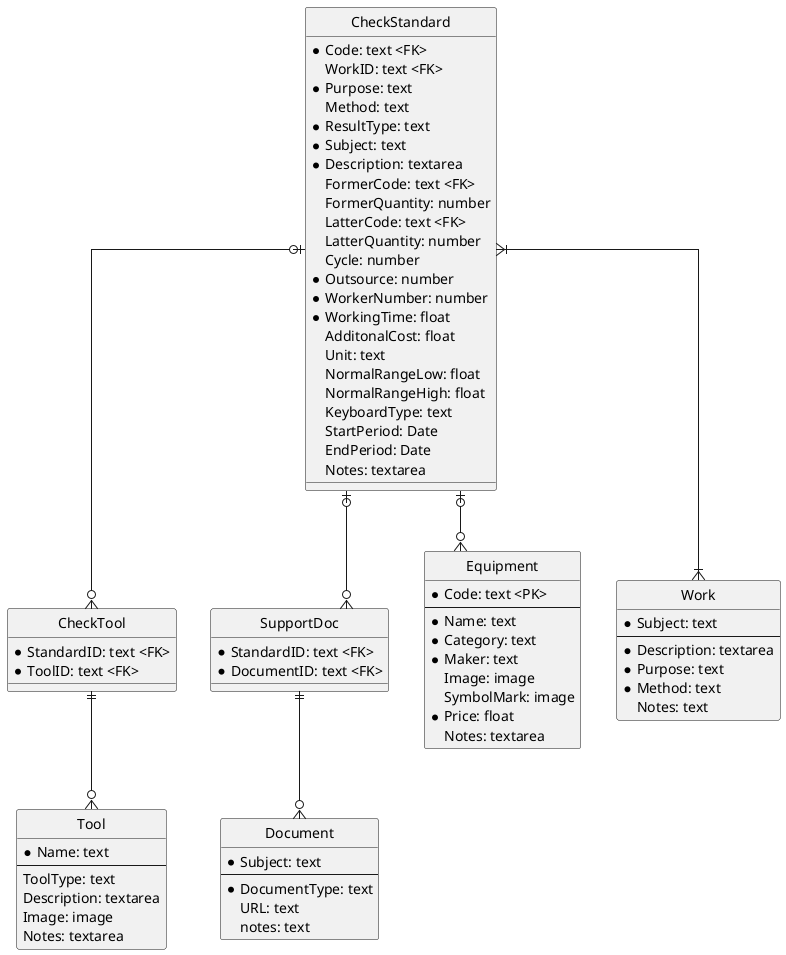 @startuml
hide circle
skinparam linetype ortho

entity CheckStandard {
    * Code: text <FK>
    WorkID: text <FK>
    * Purpose: text
    Method: text
    * ResultType: text
    * Subject: text
    * Description: textarea
    FormerCode: text <FK>
    FormerQuantity: number
    LatterCode: text <FK>
    LatterQuantity: number
    Cycle: number
    * Outsource: number
    * WorkerNumber: number
    * WorkingTime: float
    AdditonalCost: float
    Unit: text
    NormalRangeLow: float
    NormalRangeHigh: float
    KeyboardType: text
    StartPeriod: Date
    EndPeriod: Date
    Notes: textarea
}
' Method: Cleaning/ Visual check/ Listening check/ Touching check/ Measurement/ Recording/ Replacement/ Confirmation
' ResultType: Check/ Measure/ TakePicture/ Upload/ Replace/ Apply/ Propose 
entity CheckTool {
    * StandardID: text <FK>
    * ToolID: text <FK>
}
entity SupportDoc {
    * StandardID: text <FK>
    * DocumentID: text <FK>
}
entity Equipment {
    * Code: text <PK>
    --
    * Name: text
    * Category: text
    * Maker: text
    Image: image
    SymbolMark: image
    * Price: float
    Notes: textarea
}
' Category: Camera/ Recorder/ Periferals/ Panel/ Display/ Sensor/ Mount/ Output/ Communicator/ Power supply/ Battery
entity Work{
    * Subject: text
    --
    * Description: textarea
    * Purpose: text
    * Method: text
    Notes: text
}
' Purpose: Cleaning/ Function check/ Performance test/ Safety check/ Environment check/ Prevention measures/ Prevention measures/ Normalization/ Operation check
' add Campaign and special check
entity Tool {
    * Name: text
    --
    ToolType: text
    Description: textarea
    Image: image
    Notes: textarea
}
' ToolType: Indivisual tool/ Shared tool/ Purchaising/ Rental
entity Document {
    * Subject: text
    --
    * DocumentType: text
    URL: text
    notes: text
}
' DocumentType: Manual/ Instructions/ Checklist/ Contract/ Appearance/ Drawing

CheckStandard |o--o{ Equipment
CheckStandard |o--o{ CheckTool
CheckStandard |o--o{ SupportDoc
CheckTool ||--o{ Tool
SupportDoc ||--o{ Document
CheckStandard }|--|{ Work
@enduml